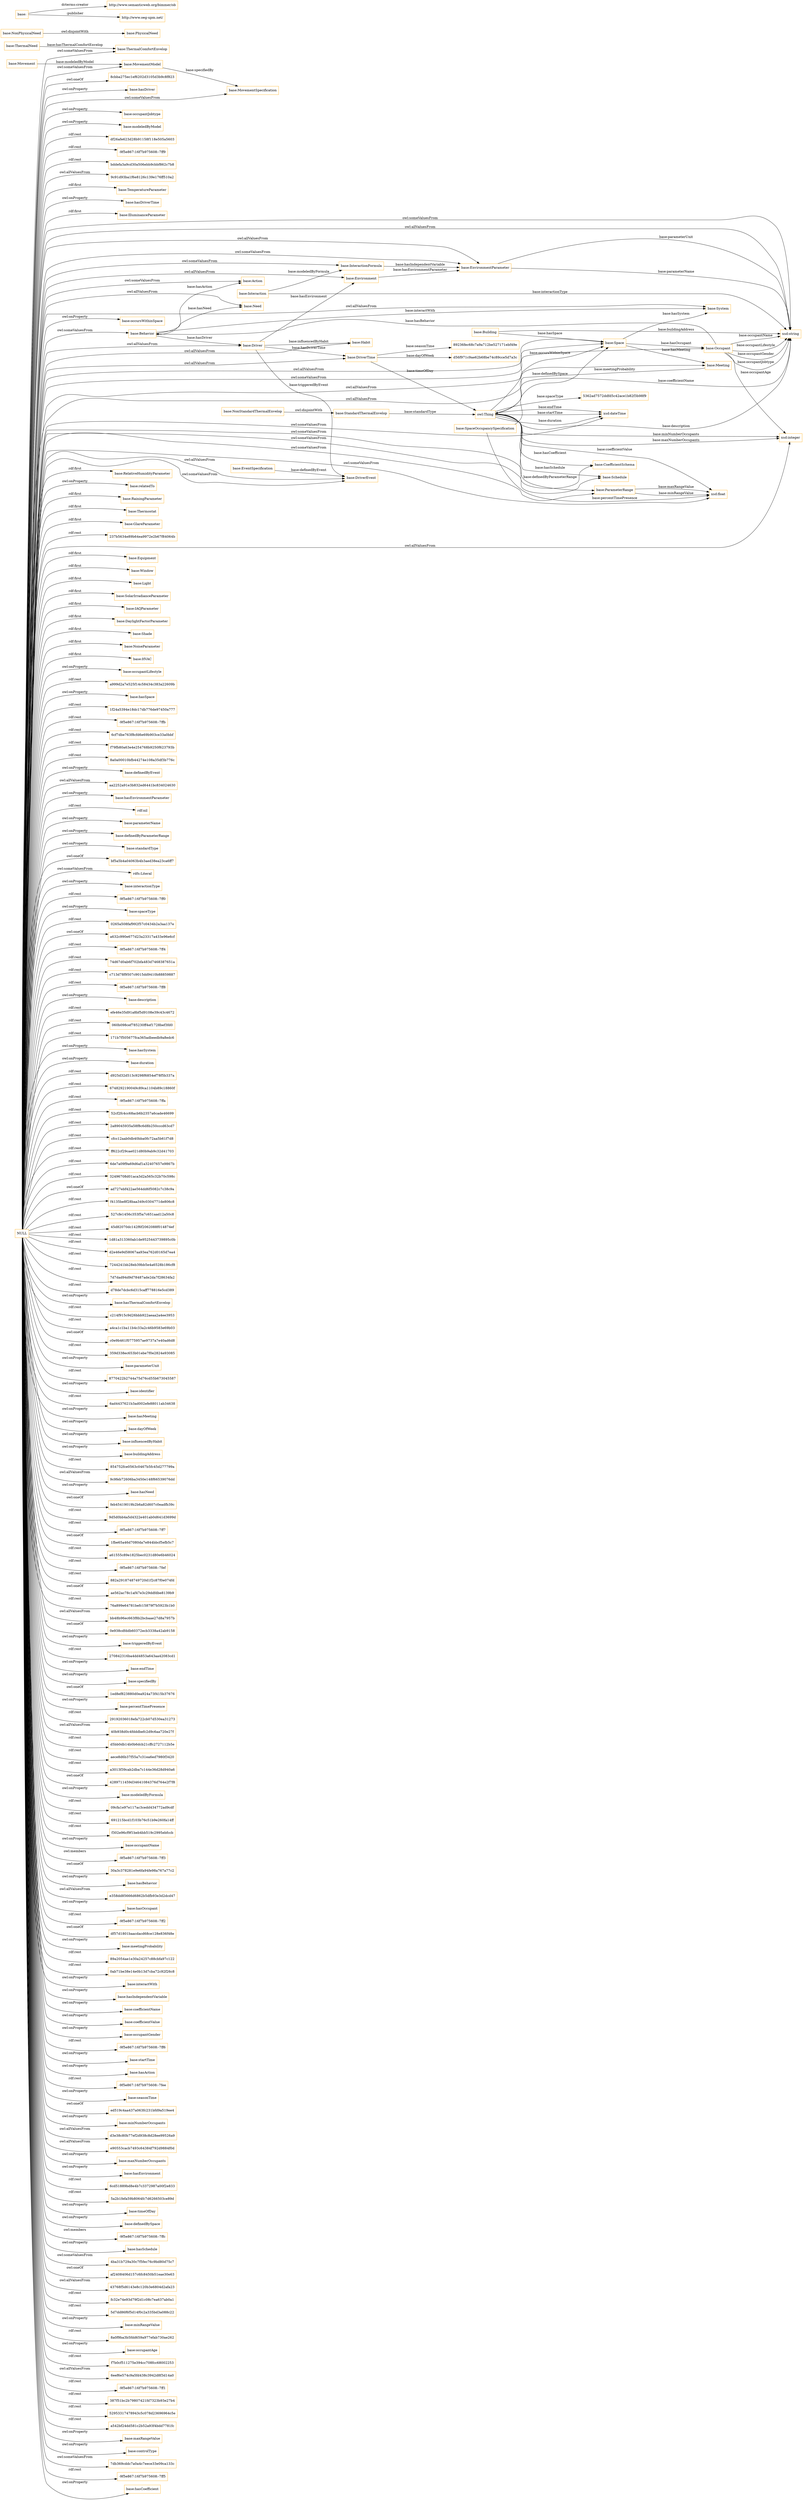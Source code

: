 digraph ar2dtool_diagram { 
rankdir=LR;
size="1501"
node [shape = rectangle, color="orange"]; "base:TemperatureParameter" "base:IlluminanceParameter" "base:PhysicalNeed" "base:Behavior" "base:RelativeHumidityParameter" "base:ThermalComfortEnvelop" "base:Need" "base:RainingParameter" "base:Action" "base:EnvironmentParameter" "base:Space" "base:System" "base:Thermostat" "base:DriverTime" "base:Driver" "base:StandardThermalEnvelop" "base:Meeting" "base:GlareParameter" "base:EventSpecification" "base:MovementSpecification" "base:Movement" "base:Equipment" "base:SpaceOccupancySpecification" "base:ParameterRange" "base:CoefficientSchema" "base:NonPhysicalNeed" "base:Window" "base:Light" "base:Occupant" "base:SolarIrradianceParameter" "base:Habit" "base:Interaction" "base:Schedule" "base:IAQParameter" "base:MovementModel" "base:NonStandardThermalEnvelop" "base:ThermalNeed" "base:Building" "base:DaylightFactorParameter" "base:Shade" "base:DriverEvent" "base:NoiseParameter" "base:Environment" "base:HVAC" "base:InteractionFormula" ; /*classes style*/
	"base:NonStandardThermalEnvelop" -> "base:StandardThermalEnvelop" [ label = "owl:disjointWith" ];
	"NULL" -> "base:occupantLifestyle" [ label = "owl:onProperty" ];
	"NULL" -> "a999d2a7e525f14c58434c383a22609b" [ label = "rdf:rest" ];
	"NULL" -> "base:hasSpace" [ label = "owl:onProperty" ];
	"NULL" -> "base:CoefficientSchema" [ label = "owl:someValuesFrom" ];
	"NULL" -> "1f24a5394e18dc17db776de97450a777" [ label = "rdf:rest" ];
	"NULL" -> "-9f5e867:16f7b975608:-7ffb" [ label = "rdf:rest" ];
	"NULL" -> "6cf7dbe763f8cfd6e69b903ce33a0bbf" [ label = "rdf:rest" ];
	"NULL" -> "f79fb80a63e4e254768b9250f623793b" [ label = "rdf:rest" ];
	"NULL" -> "base:Space" [ label = "owl:allValuesFrom" ];
	"NULL" -> "base:Space" [ label = "owl:someValuesFrom" ];
	"NULL" -> "8a0a00010bfb44274e108a35df3b776c" [ label = "rdf:rest" ];
	"NULL" -> "base:definedByEvent" [ label = "owl:onProperty" ];
	"NULL" -> "aa2252a91e3b832ed6441bc834024630" [ label = "owl:allValuesFrom" ];
	"NULL" -> "base:Meeting" [ label = "owl:allValuesFrom" ];
	"NULL" -> "base:hasEnvironmentParameter" [ label = "owl:onProperty" ];
	"NULL" -> "rdf:nil" [ label = "rdf:rest" ];
	"NULL" -> "base:DriverEvent" [ label = "owl:someValuesFrom" ];
	"NULL" -> "base:parameterName" [ label = "owl:onProperty" ];
	"NULL" -> "base:definedByParameterRange" [ label = "owl:onProperty" ];
	"NULL" -> "base:TemperatureParameter" [ label = "rdf:first" ];
	"NULL" -> "base:standardType" [ label = "owl:onProperty" ];
	"NULL" -> "bf5a5b4a04063b4b3aed38ea23ca6ff7" [ label = "owl:oneOf" ];
	"NULL" -> "rdfs:Literal" [ label = "owl:someValuesFrom" ];
	"NULL" -> "base:MovementSpecification" [ label = "owl:someValuesFrom" ];
	"NULL" -> "base:EnvironmentParameter" [ label = "owl:allValuesFrom" ];
	"NULL" -> "base:DaylightFactorParameter" [ label = "rdf:first" ];
	"NULL" -> "base:ThermalComfortEnvelop" [ label = "owl:someValuesFrom" ];
	"NULL" -> "base:interactionType" [ label = "owl:onProperty" ];
	"NULL" -> "-9f5e867:16f7b975608:-7ff0" [ label = "rdf:rest" ];
	"NULL" -> "base:spaceType" [ label = "owl:onProperty" ];
	"NULL" -> "0265a508faf992f57c0434b2a3aa137e" [ label = "rdf:rest" ];
	"NULL" -> "a632c990e677d23a23317a433e96e6cf" [ label = "owl:oneOf" ];
	"NULL" -> "-9f5e867:16f7b975608:-7ff4" [ label = "rdf:rest" ];
	"NULL" -> "base:RelativeHumidityParameter" [ label = "rdf:first" ];
	"NULL" -> "base:MovementModel" [ label = "owl:someValuesFrom" ];
	"NULL" -> "74d67d0ab6f702bfa483d7468387651a" [ label = "rdf:rest" ];
	"NULL" -> "base:IlluminanceParameter" [ label = "rdf:first" ];
	"NULL" -> "base:Window" [ label = "rdf:first" ];
	"NULL" -> "c713d78f9507c9015dd9410b88859887" [ label = "rdf:rest" ];
	"NULL" -> "base:Action" [ label = "owl:someValuesFrom" ];
	"NULL" -> "-9f5e867:16f7b975608:-7ff8" [ label = "rdf:rest" ];
	"NULL" -> "base:description" [ label = "owl:onProperty" ];
	"NULL" -> "base:Environment" [ label = "owl:allValuesFrom" ];
	"NULL" -> "efe46e35d91a8bf5d9108e39c43c4672" [ label = "rdf:rest" ];
	"NULL" -> "base:Thermostat" [ label = "rdf:first" ];
	"NULL" -> "060b098cef785230ff4ef1728bef3fd0" [ label = "rdf:rest" ];
	"NULL" -> "171b7f505677fca365adbeedb9a8edc6" [ label = "rdf:rest" ];
	"NULL" -> "base:hasSystem" [ label = "owl:onProperty" ];
	"NULL" -> "base:IAQParameter" [ label = "rdf:first" ];
	"NULL" -> "base:duration" [ label = "owl:onProperty" ];
	"NULL" -> "d925d32d513c9298f6854ef78f5b337a" [ label = "rdf:rest" ];
	"NULL" -> "6748292190049c89ca1104b89c18860f" [ label = "rdf:rest" ];
	"NULL" -> "-9f5e867:16f7b975608:-7ffa" [ label = "rdf:rest" ];
	"NULL" -> "52cf2fc4cc68acb6b2357a6cade46699" [ label = "rdf:rest" ];
	"NULL" -> "2a89045935a58f8c6d8b250cccd63cd7" [ label = "rdf:rest" ];
	"NULL" -> "cfcc12aab0db40bba0fc72aa5b61f7d8" [ label = "rdf:rest" ];
	"NULL" -> "xsd:string" [ label = "owl:someValuesFrom" ];
	"NULL" -> "ff622cf29cae021d80b9ab9c32d41703" [ label = "rdf:rest" ];
	"NULL" -> "6de7a09f9a69d6af1a32407657e9867b" [ label = "rdf:rest" ];
	"NULL" -> "32496708d01aca3d2a565c32b70c598c" [ label = "rdf:rest" ];
	"NULL" -> "ad727ebf422ae564dd6f5082c7c38c9a" [ label = "owl:oneOf" ];
	"NULL" -> "base:ParameterRange" [ label = "owl:someValuesFrom" ];
	"NULL" -> "f4135be8f28baa349c0304771de806c8" [ label = "rdf:rest" ];
	"NULL" -> "base:GlareParameter" [ label = "rdf:first" ];
	"NULL" -> "527cfe1456c353f5a7c651aad12a50c8" [ label = "rdf:rest" ];
	"NULL" -> "45d82070dc142f6f2062088f014874ef" [ label = "rdf:rest" ];
	"NULL" -> "1d81a313360ab1de9525443739895c0b" [ label = "rdf:rest" ];
	"NULL" -> "d2e46e9d58067aa93ea762d0165d7ea4" [ label = "rdf:rest" ];
	"NULL" -> "7244241bb28eb39bb5e4a6528b186cf8" [ label = "rdf:rest" ];
	"NULL" -> "7d7dad94d9d78487ade2da7f28634fa2" [ label = "rdf:rest" ];
	"NULL" -> "base:DriverEvent" [ label = "owl:allValuesFrom" ];
	"NULL" -> "d78de7dcbc6d315caff778816e5cd389" [ label = "rdf:rest" ];
	"NULL" -> "base:hasThermalComfortEnvelop" [ label = "owl:onProperty" ];
	"NULL" -> "c214f915c9d26bbb922aeaa2a4ee3953" [ label = "rdf:rest" ];
	"NULL" -> "a4ca1c1ba11b4c33a2c46b9583e69b03" [ label = "rdf:rest" ];
	"NULL" -> "c0e9b461f0775957ae9737a7e40ad6d8" [ label = "owl:oneOf" ];
	"NULL" -> "359d338ec653b01ebe7f0e2824e93085" [ label = "rdf:rest" ];
	"NULL" -> "base:parameterUnit" [ label = "owl:onProperty" ];
	"NULL" -> "8770422b2744a75d76cd55b673045587" [ label = "rdf:rest" ];
	"NULL" -> "xsd:dateTime" [ label = "owl:someValuesFrom" ];
	"NULL" -> "base:identifier" [ label = "owl:onProperty" ];
	"NULL" -> "6ad4437621b3ad002efe88011ab34638" [ label = "rdf:rest" ];
	"NULL" -> "base:hasMeeting" [ label = "owl:onProperty" ];
	"NULL" -> "base:dayOfWeek" [ label = "owl:onProperty" ];
	"NULL" -> "base:influencedByHabit" [ label = "owl:onProperty" ];
	"NULL" -> "base:buildingAddress" [ label = "owl:onProperty" ];
	"NULL" -> "854752fce0563c0467b5fc45d277799a" [ label = "rdf:rest" ];
	"NULL" -> "base:Driver" [ label = "owl:allValuesFrom" ];
	"NULL" -> "9c9feb72606ba3450e148f66539076dd" [ label = "owl:allValuesFrom" ];
	"NULL" -> "base:hasNeed" [ label = "owl:onProperty" ];
	"NULL" -> "feb45419019b2b6a82d607c0eadfb39c" [ label = "owl:oneOf" ];
	"NULL" -> "9d5d0bb4a5d4322e401ab0d641d3699d" [ label = "rdf:rest" ];
	"NULL" -> "-9f5e867:16f7b975608:-7ff7" [ label = "rdf:rest" ];
	"NULL" -> "1fbe65a46d7080da7e844bbcf5efb5c7" [ label = "owl:oneOf" ];
	"NULL" -> "base:Occupant" [ label = "owl:allValuesFrom" ];
	"NULL" -> "a61555c89e1825bec0231d80e6b46024" [ label = "rdf:rest" ];
	"NULL" -> "-9f5e867:16f7b975608:-7fef" [ label = "rdf:rest" ];
	"NULL" -> "882a2918748749720d1f2c87f0e074fd" [ label = "rdf:rest" ];
	"NULL" -> "ae562ac78c1af47e3c29ddfdbe8139b9" [ label = "owl:oneOf" ];
	"NULL" -> "76a899e64781befc15879f7b5923b1b0" [ label = "rdf:rest" ];
	"NULL" -> "bb48b96ec663f8b2bcbaae27d8a7957b" [ label = "owl:allValuesFrom" ];
	"NULL" -> "0e938cdfddb60372ecb3338a42ab9158" [ label = "owl:oneOf" ];
	"NULL" -> "base:triggeredByEvent" [ label = "owl:onProperty" ];
	"NULL" -> "base:System" [ label = "owl:allValuesFrom" ];
	"NULL" -> "270842316ba4dd4853a643aa42083cd1" [ label = "rdf:rest" ];
	"NULL" -> "base:InteractionFormula" [ label = "owl:someValuesFrom" ];
	"NULL" -> "base:endTime" [ label = "owl:onProperty" ];
	"NULL" -> "base:specifiedBy" [ label = "owl:onProperty" ];
	"NULL" -> "1ed8ef823880d0ea924a73f415b37676" [ label = "owl:oneOf" ];
	"NULL" -> "base:percentTimePresence" [ label = "owl:onProperty" ];
	"NULL" -> "base:Habit" [ label = "owl:allValuesFrom" ];
	"NULL" -> "29192036018efa722cb07d530ea31273" [ label = "rdf:rest" ];
	"NULL" -> "40b938d0c4fdddbefc2d9c6aa720e27f" [ label = "owl:allValuesFrom" ];
	"NULL" -> "d5bb0db14b0b6dcb21cffc2727112b5e" [ label = "rdf:rest" ];
	"NULL" -> "aece8d6b37f55a7c31ea6ed7980f3420" [ label = "rdf:rest" ];
	"NULL" -> "a3013f39cab2dba7c144e36d28d940a6" [ label = "rdf:rest" ];
	"NULL" -> "4289711459d34641084376d764e2f7f8" [ label = "owl:oneOf" ];
	"NULL" -> "base:Behavior" [ label = "owl:someValuesFrom" ];
	"NULL" -> "base:modeledByFormula" [ label = "owl:onProperty" ];
	"NULL" -> "09cfa1e97e117ac3cedd434772ad9cdf" [ label = "rdf:rest" ];
	"NULL" -> "691215bcd1f103b76c51b9e260fa14ff" [ label = "rdf:rest" ];
	"NULL" -> "f302e96cf9f1beb4bb519c2995ebfccb" [ label = "rdf:rest" ];
	"NULL" -> "base:occupantName" [ label = "owl:onProperty" ];
	"NULL" -> "-9f5e867:16f7b975608:-7ff3" [ label = "owl:members" ];
	"NULL" -> "30a3c378281e9e6fa94fe98a767a77c2" [ label = "owl:oneOf" ];
	"NULL" -> "base:SolarIrradianceParameter" [ label = "rdf:first" ];
	"NULL" -> "base:hasBehavior" [ label = "owl:onProperty" ];
	"NULL" -> "e358dd85666d6862b5dfb93e3d2dcd47" [ label = "owl:allValuesFrom" ];
	"NULL" -> "base:hasOccupant" [ label = "owl:onProperty" ];
	"NULL" -> "-9f5e867:16f7b975608:-7ff2" [ label = "rdf:rest" ];
	"NULL" -> "base:RainingParameter" [ label = "rdf:first" ];
	"NULL" -> "base:Schedule" [ label = "owl:someValuesFrom" ];
	"NULL" -> "df57d1801baacdacd68ce128e836f48e" [ label = "owl:oneOf" ];
	"NULL" -> "base:HVAC" [ label = "rdf:first" ];
	"NULL" -> "base:meetingProbability" [ label = "owl:onProperty" ];
	"NULL" -> "89a2054ae1e30a24257c88cbfa97c122" [ label = "rdf:rest" ];
	"NULL" -> "0ab71be38e14e0b13d7cba72c92f26c8" [ label = "rdf:rest" ];
	"NULL" -> "base:interactWith" [ label = "owl:onProperty" ];
	"NULL" -> "base:hasIndependentVariable" [ label = "owl:onProperty" ];
	"NULL" -> "base:coefficientName" [ label = "owl:onProperty" ];
	"NULL" -> "base:coefficientValue" [ label = "owl:onProperty" ];
	"NULL" -> "base:Need" [ label = "owl:allValuesFrom" ];
	"NULL" -> "xsd:integer" [ label = "owl:allValuesFrom" ];
	"NULL" -> "base:occupantGender" [ label = "owl:onProperty" ];
	"NULL" -> "-9f5e867:16f7b975608:-7ff6" [ label = "rdf:rest" ];
	"NULL" -> "base:startTime" [ label = "owl:onProperty" ];
	"NULL" -> "base:hasAction" [ label = "owl:onProperty" ];
	"NULL" -> "-9f5e867:16f7b975608:-7fee" [ label = "rdf:rest" ];
	"NULL" -> "base:seasonTime" [ label = "owl:onProperty" ];
	"NULL" -> "ed519c4aa437a063fc231bfd9a519ee4" [ label = "owl:oneOf" ];
	"NULL" -> "base:minNumberOccupants" [ label = "owl:onProperty" ];
	"NULL" -> "d3e38c80b77ef2d938c8d28ee99526a9" [ label = "owl:allValuesFrom" ];
	"NULL" -> "base:DriverTime" [ label = "owl:allValuesFrom" ];
	"NULL" -> "xsd:string" [ label = "owl:allValuesFrom" ];
	"NULL" -> "e90553cacb7493c64384f792d9884f0d" [ label = "owl:allValuesFrom" ];
	"NULL" -> "base:Shade" [ label = "rdf:first" ];
	"NULL" -> "base:maxNumberOccupants" [ label = "owl:onProperty" ];
	"NULL" -> "base:hasEnvironment" [ label = "owl:onProperty" ];
	"NULL" -> "6cd51889bd8e4b7c3372987a00f2e833" [ label = "rdf:rest" ];
	"NULL" -> "base:EnvironmentParameter" [ label = "owl:someValuesFrom" ];
	"NULL" -> "5a2b1fefa59b8064fc7d6266503ce89d" [ label = "rdf:rest" ];
	"NULL" -> "base:timeOfDay" [ label = "owl:onProperty" ];
	"NULL" -> "base:definedBySpace" [ label = "owl:onProperty" ];
	"NULL" -> "-9f5e867:16f7b975608:-7ffc" [ label = "owl:members" ];
	"NULL" -> "base:hasSchedule" [ label = "owl:onProperty" ];
	"NULL" -> "4ba31b729a30c7f5fec76c9bd80d75c7" [ label = "owl:someValuesFrom" ];
	"NULL" -> "af2408406d157c6fc8450b51eae30e63" [ label = "owl:oneOf" ];
	"NULL" -> "43768f5d6143e8c120b3e6804d2afa23" [ label = "owl:allValuesFrom" ];
	"NULL" -> "fc32e74e93d79f2d1c08c7ea637ab0a1" [ label = "rdf:rest" ];
	"NULL" -> "5d7dd86f6f5d14f0c2a335bd3a088c22" [ label = "rdf:rest" ];
	"NULL" -> "base:minRangeValue" [ label = "owl:onProperty" ];
	"NULL" -> "8a0f9ba3b5fdd659a977efab730ae262" [ label = "rdf:rest" ];
	"NULL" -> "base:occupantAge" [ label = "owl:onProperty" ];
	"NULL" -> "f7b0cf511275e394cc708fcc68002253" [ label = "rdf:rest" ];
	"NULL" -> "6eef6e574c9a5fd438c3942d8f3d14a0" [ label = "owl:allValuesFrom" ];
	"NULL" -> "-9f5e867:16f7b975608:-7ff1" [ label = "rdf:rest" ];
	"NULL" -> "387f51bc2b79807421fd7323b93e27b4" [ label = "rdf:rest" ];
	"NULL" -> "xsd:float" [ label = "owl:someValuesFrom" ];
	"NULL" -> "52953317478943c5c078d23696964c5e" [ label = "rdf:rest" ];
	"NULL" -> "a542bf24dd581c2b52a93f4bdd7781fc" [ label = "rdf:rest" ];
	"NULL" -> "base:Light" [ label = "rdf:first" ];
	"NULL" -> "base:maxRangeValue" [ label = "owl:onProperty" ];
	"NULL" -> "base:controlType" [ label = "owl:onProperty" ];
	"NULL" -> "7db369cddc7a0a4c7eece33e09ca133c" [ label = "owl:someValuesFrom" ];
	"NULL" -> "-9f5e867:16f7b975608:-7ff5" [ label = "rdf:rest" ];
	"NULL" -> "base:hasCoefficient" [ label = "owl:onProperty" ];
	"NULL" -> "8cbba275ec1ef6202d3105d3b9c8f823" [ label = "owl:oneOf" ];
	"NULL" -> "base:hasDriver" [ label = "owl:onProperty" ];
	"NULL" -> "base:occupantJobtype" [ label = "owl:onProperty" ];
	"NULL" -> "base:NoiseParameter" [ label = "rdf:first" ];
	"NULL" -> "base:modeledByModel" [ label = "owl:onProperty" ];
	"NULL" -> "df26afe623d28b91158f118e505a5603" [ label = "rdf:rest" ];
	"NULL" -> "-9f5e867:16f7b975608:-7ff9" [ label = "rdf:rest" ];
	"NULL" -> "bddefa3a9cd30a506ebb9cbbf862c7b8" [ label = "rdf:rest" ];
	"NULL" -> "base:Equipment" [ label = "rdf:first" ];
	"NULL" -> "base:hasDriverTime" [ label = "owl:onProperty" ];
	"NULL" -> "9c91d93ba1f6e8126c139e176ff510a2" [ label = "owl:allValuesFrom" ];
	"NULL" -> "base:occursWithinSpace" [ label = "owl:onProperty" ];
	"NULL" -> "base:relatedTo" [ label = "owl:onProperty" ];
	"NULL" -> "237b5634e89b64ea9972e2b67f84064b" [ label = "rdf:rest" ];
	"base:NonPhysicalNeed" -> "base:PhysicalNeed" [ label = "owl:disjointWith" ];
	"base:" -> "http://www.semanticweb.org/bimmer/ob" [ label = "dcterms:creator" ];
	"base:" -> "http://www.oeg-upm.net/" [ label = ":publisher" ];
	"owl:Thing" -> "base:ParameterRange" [ label = "base:definedByParameterRange" ];
	"base:EnvironmentParameter" -> "xsd:string" [ label = "base:parameterUnit" ];
	"base:Meeting" -> "owl:Thing" [ label = "base:meetingProbability" ];
	"base:EventSpecification" -> "base:DriverEvent" [ label = "base:definedByEvent" ];
	"base:DriverTime" -> "owl:Thing" [ label = "base:timeOfDay" ];
	"owl:Thing" -> "xsd:float" [ label = "base:coefficientValue" ];
	"base:DriverTime" -> "d56f971c9ae62b68be74c89cce5d7a3c" [ label = "base:dayOfWeek" ];
	"base:Occupant" -> "xsd:integer" [ label = "base:occupantAge" ];
	"owl:Thing" -> "xsd:dateTime" [ label = "base:duration" ];
	"owl:Thing" -> "5362ad7572ddfd5c42ace1b82f3b98f9" [ label = "base:spaceType" ];
	"base:Building" -> "base:Space" [ label = "base:hasSpace" ];
	"base:Behavior" -> "base:Need" [ label = "base:hasNeed" ];
	"base:Space" -> "base:Meeting" [ label = "base:hasMeeting" ];
	"base:Movement" -> "base:MovementModel" [ label = "base:modeledByModel" ];
	"base:Driver" -> "base:DriverTime" [ label = "base:hasDriverTime" ];
	"base:Behavior" -> "base:Action" [ label = "base:hasAction" ];
	"base:Behavior" -> "base:System" [ label = "base:interactWith" ];
	"base:Driver" -> "base:Environment" [ label = "base:hasEnvironment" ];
	"owl:Thing" -> "xsd:dateTime" [ label = "base:endTime" ];
	"base:Occupant" -> "xsd:string" [ label = "base:occupantName" ];
	"base:Occupant" -> "xsd:string" [ label = "base:occupantLifestyle" ];
	"base:Occupant" -> "xsd:string" [ label = "base:occupantGender" ];
	"base:Driver" -> "base:Habit" [ label = "base:influencedByHabit" ];
	"owl:Thing" -> "xsd:string" [ label = "base:description" ];
	"owl:Thing" -> "base:CoefficientSchema" [ label = "base:hasCoefficient" ];
	"base:Interaction" -> "base:InteractionFormula" [ label = "base:modeledByFormula" ];
	"base:Space" -> "base:System" [ label = "base:hasSystem" ];
	"base:Occupant" -> "xsd:string" [ label = "base:occupantJobtype" ];
	"base:StandardThermalEnvelop" -> "owl:Thing" [ label = "base:standardType" ];
	"owl:Thing" -> "xsd:string" [ label = "base:coefficientName" ];
	"base:Driver" -> "base:DriverEvent" [ label = "base:triggeredByEvent" ];
	"owl:Thing" -> "xsd:integer" [ label = "base:maxNumberOccupants" ];
	"base:Occupant" -> "base:Behavior" [ label = "base:hasBehavior" ];
	"base:SpaceOccupancySpecification" -> "base:Space" [ label = "base:definedBySpace" ];
	"base:ParameterRange" -> "xsd:float" [ label = "base:maxRangeValue" ];
	"base:InteractionFormula" -> "base:EnvironmentParameter" [ label = "base:hasIndependentVariable" ];
	"base:DriverTime" -> "89236fec68c7a9a712be527171ebf49e" [ label = "base:seasonTime" ];
	"base:Interaction" -> "xsd:string" [ label = "base:interactionType" ];
	"owl:Thing" -> "xsd:dateTime" [ label = "base:startTime" ];
	"base:Behavior" -> "base:Driver" [ label = "base:hasDriver" ];
	"owl:Thing" -> "base:Schedule" [ label = "base:hasSchedule" ];
	"base:SpaceOccupancySpecification" -> "xsd:float" [ label = "base:percentTimePresence" ];
	"base:MovementModel" -> "base:MovementSpecification" [ label = "base:specifiedBy" ];
	"owl:Thing" -> "xsd:integer" [ label = "base:minNumberOccupants" ];
	"base:EnvironmentParameter" -> "xsd:string" [ label = "base:parameterName" ];
	"owl:Thing" -> "base:Space" [ label = "base:occursWithinSpace" ];
	"base:Space" -> "base:Occupant" [ label = "base:hasOccupant" ];
	"base:ThermalNeed" -> "base:ThermalComfortEnvelop" [ label = "base:hasThermalComfortEnvelop" ];
	"base:Environment" -> "base:EnvironmentParameter" [ label = "base:hasEnvironmentParameter" ];
	"base:ParameterRange" -> "xsd:float" [ label = "base:minRangeValue" ];
	"base:Building" -> "xsd:string" [ label = "base:buildingAddress" ];

}
